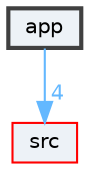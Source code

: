 digraph "/home/runner/work/MoveG/MoveG/app"
{
 // INTERACTIVE_SVG=YES
 // LATEX_PDF_SIZE
  bgcolor="transparent";
  edge [fontname=Helvetica,fontsize=10,labelfontname=Helvetica,labelfontsize=10];
  node [fontname=Helvetica,fontsize=10,shape=box,height=0.2,width=0.4];
  compound=true
  dir_d422163b96683743ed3963d4aac17747 [label="app", fillcolor="#edf2f7", color="grey25", style="filled,bold", URL="dir_d422163b96683743ed3963d4aac17747.html",tooltip=""];
  dir_68267d1309a1af8e8297ef4c3efbcdba [label="src", fillcolor="#edf2f7", color="red", style="filled", URL="dir_68267d1309a1af8e8297ef4c3efbcdba.html",tooltip=""];
  dir_d422163b96683743ed3963d4aac17747->dir_68267d1309a1af8e8297ef4c3efbcdba [headlabel="4", labeldistance=1.5 headhref="dir_000000_000002.html" href="dir_000000_000002.html" color="steelblue1" fontcolor="steelblue1"];
}
